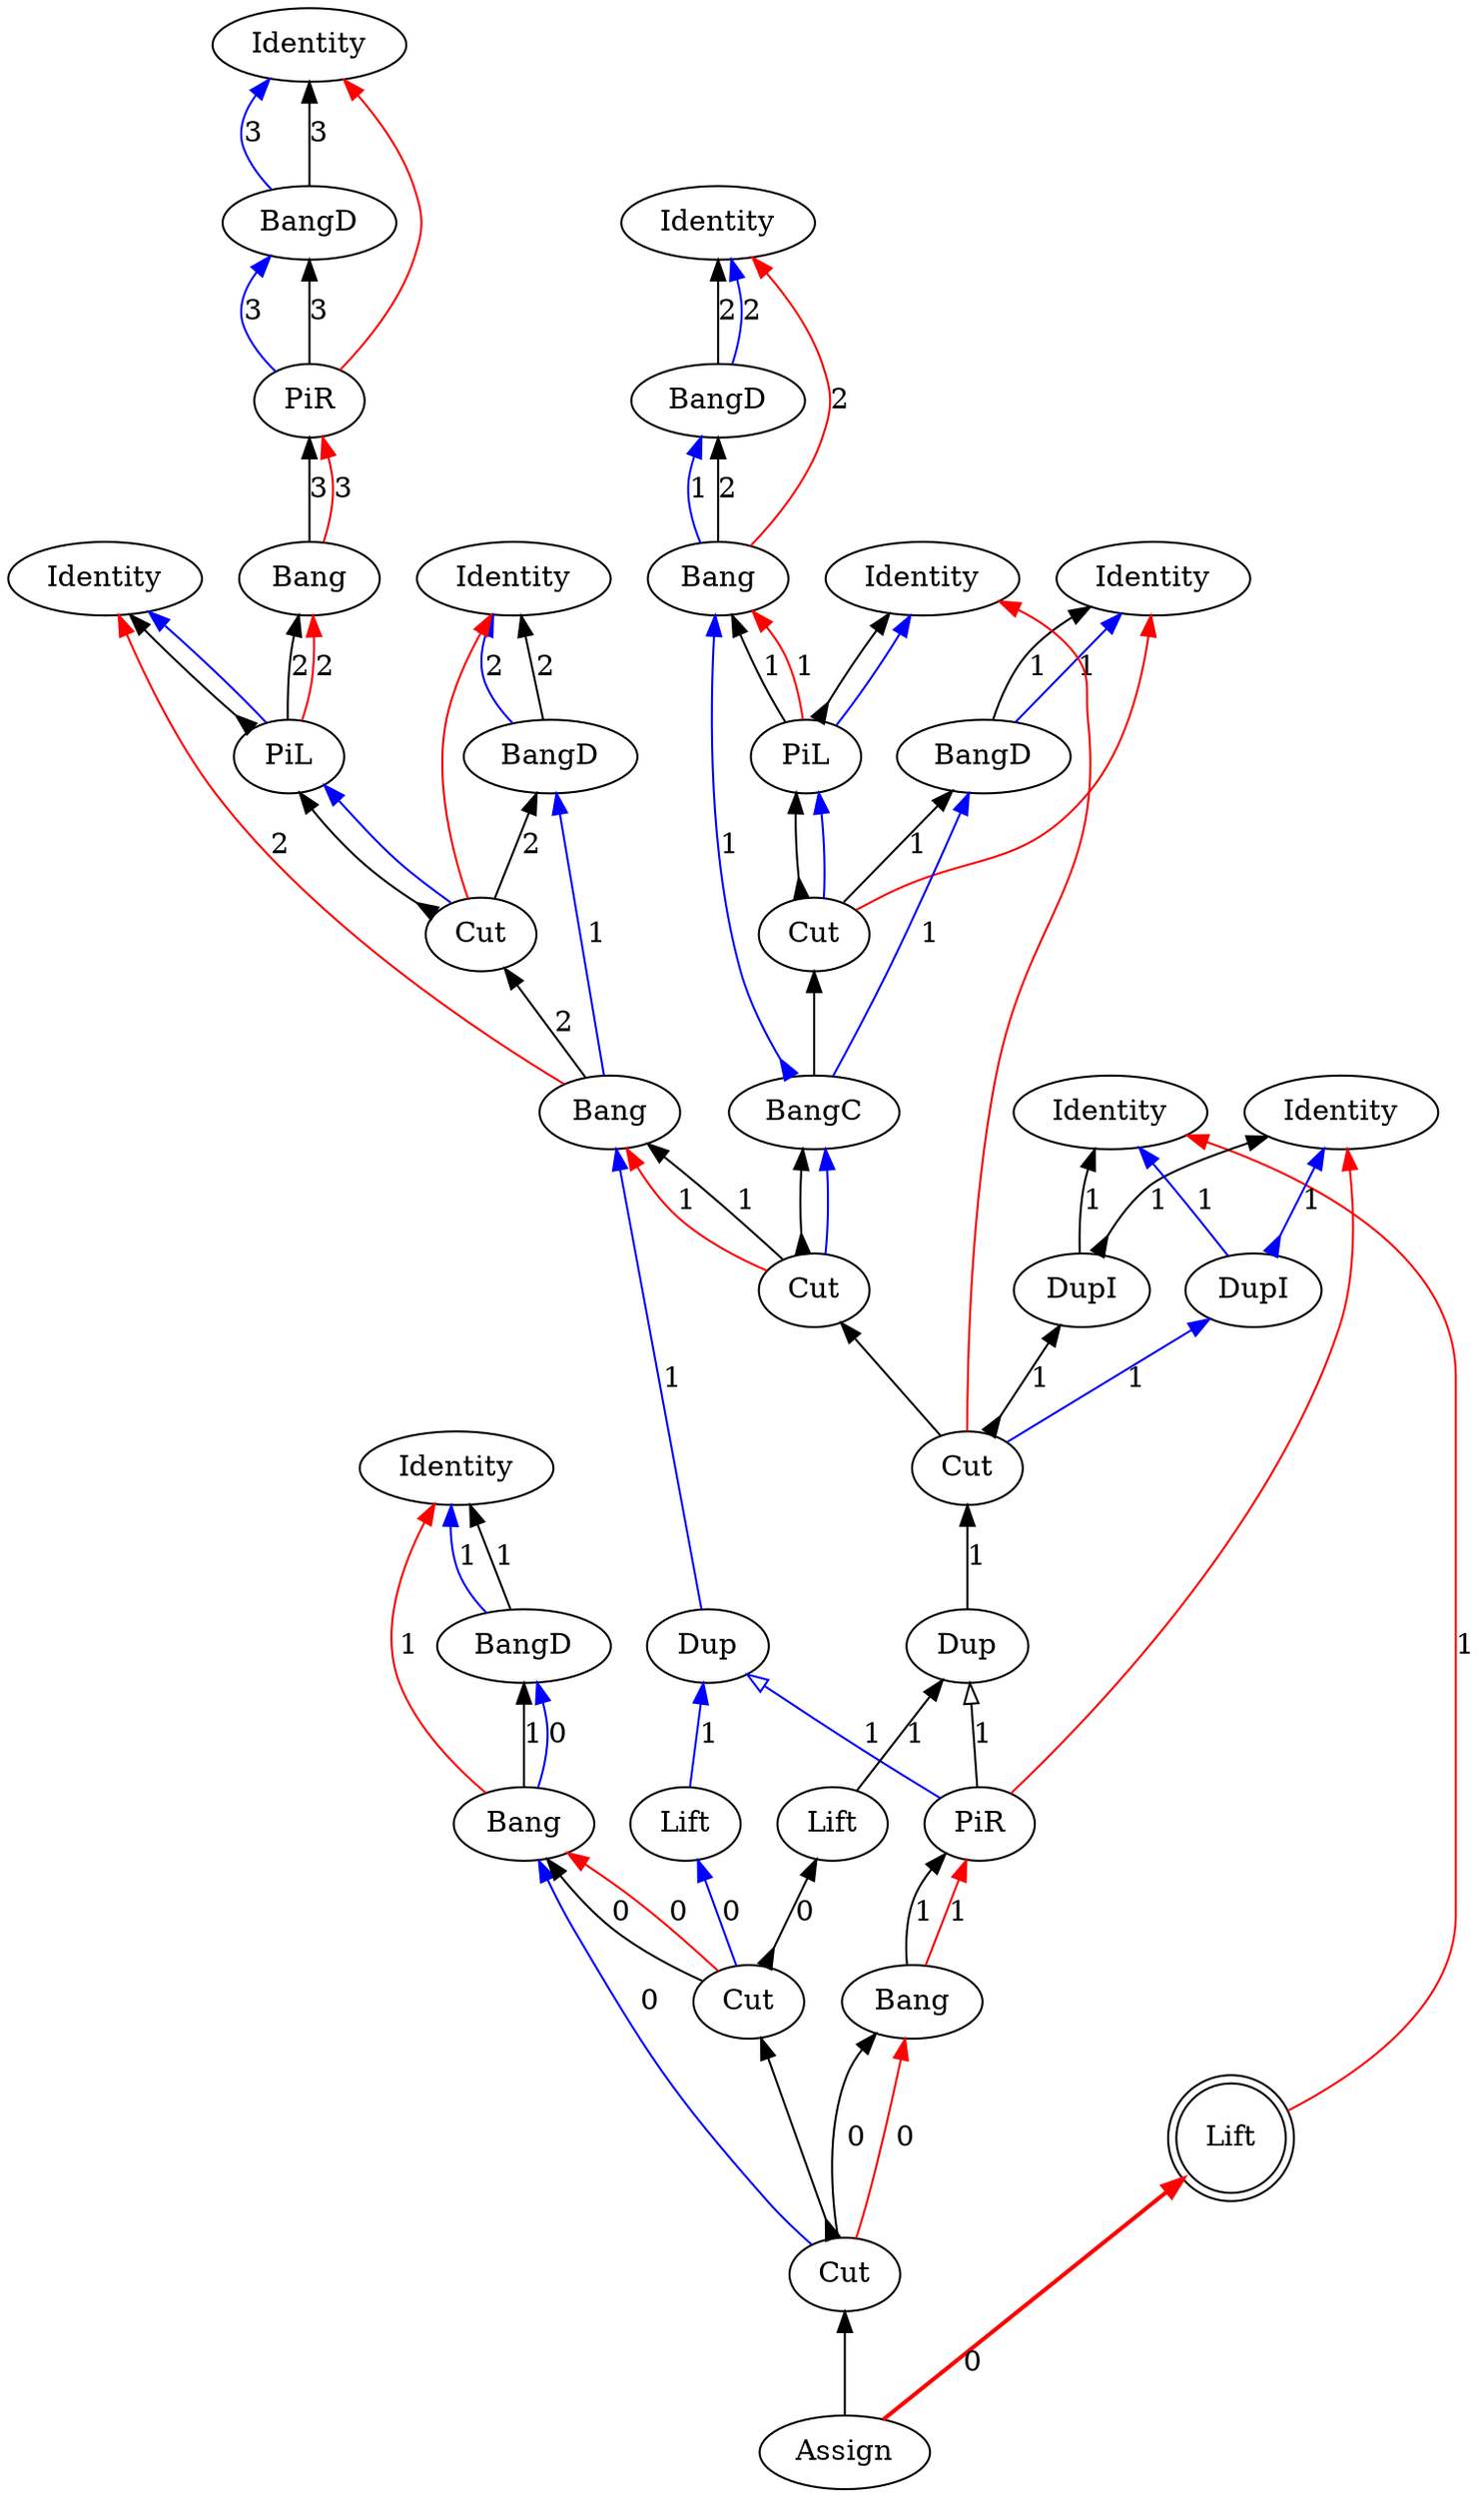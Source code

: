 digraph {
rankdir="BT"
"Identity0" [label="Identity"]
"BangD1" [label="BangD"]
"PiR2" [label="PiR"]
"Bang3" [label="Bang"]
"Identity4" [label="Identity"]
"PiL5" [label="PiL"]
"Identity6" [label="Identity"]
"BangD7" [label="BangD"]
"Cut8" [label="Cut"]
"Bang9" [label="Bang"]
"Identity10" [label="Identity"]
"BangD11" [label="BangD"]
"Bang12" [label="Bang"]
"Identity13" [label="Identity"]
"PiL14" [label="PiL"]
"Identity15" [label="Identity"]
"BangD16" [label="BangD"]
"Cut17" [label="Cut"]
"BangC18" [label="BangC"]
"Identity19" [label="Identity"]
"BangD20" [label="BangD"]
"Bang21" [label="Bang"]
"Assign22" [label="Assign"]
"Cut23" [label="Cut"]
"Cut24" [label="Cut"]
"Bang25" [label="Bang"]
"Cut26" [label="Cut"]
"PiR27" [label="PiR"]
"Dup28" [label="Dup"]
"Dup29" [label="Dup"]
"Lift30" [label="Lift"]
"Lift31" [label="Lift"]
"Lift32" [label="Lift",shape=doublecircle]
"Cut33" [label="Cut"]
"Identity34" [label="Identity"]
"Identity35" [label="Identity"]
"DupI36" [label="DupI"]
"DupI37" [label="DupI"]
"Bang21" -> "BangD20"[color=black,weight=5,tooltip="c_bseq24",label="1",arrowhead=normal,arrowtail=none,dir=both]
"Bang12" -> "BangD11"[color=black,weight=5,tooltip="c_bseq58",label="2",arrowhead=normal,arrowtail=none,dir=both]
"Bang9" -> "Cut8"[color=black,weight=5,tooltip="c_bseq67",label="2",arrowhead=normal,arrowtail=none,dir=both]
"Bang3" -> "PiR2"[color=black,weight=5,tooltip="c_bseq79",label="3",arrowhead=normal,arrowtail=none,dir=both]
"Bang25" -> "PiR27"[color=black,weight=5,tooltip="c_bseq91",label="1",arrowhead=normal,arrowtail=none,dir=both]
"Cut17" -> "PiL14"[color=black,weight=5,tooltip="c_lseq46",arrowhead=normal,arrowtail=inv,dir=both]
"Cut8" -> "PiL5"[color=black,weight=5,tooltip="c_lseq68",arrowhead=normal,arrowtail=inv,dir=both]
"Cut17" -> "BangD16"[color=black,weight=5,tooltip="c_rseq47",label="1",arrowhead=normal,arrowtail=none,dir=both]
"Cut8" -> "BangD7"[color=black,weight=5,tooltip="c_rseq69",label="2",arrowhead=normal,arrowtail=none,dir=both]
"Cut33" -> "Bang21"[color=black,weight=5,tooltip="dseq20",label="0",arrowhead=normal,arrowtail=none,dir=both]
"PiL14" -> "Bang12"[color=black,weight=5,tooltip="dseq54",label="1",arrowhead=normal,arrowtail=none,dir=both]
"Cut23" -> "Bang9"[color=black,weight=5,tooltip="dseq63",label="1",arrowhead=normal,arrowtail=none,dir=both]
"PiL5" -> "Bang3"[color=black,weight=5,tooltip="dseq76",label="2",arrowhead=normal,arrowtail=none,dir=both]
"Cut26" -> "Bang25"[color=black,weight=5,tooltip="dseq93",label="0",arrowhead=normal,arrowtail=none,dir=both]
"Lift31" -> "Dup29"[color=blue,weight=2,tooltip="h101",label="1",arrowhead=normal,arrowtail=none,dir=both]
"PiR27" -> "Dup29"[color=blue,weight=2,tooltip="h105",label="1",arrowhead=onormal,arrowtail=none,dir=both]
"Cut33" -> "Lift31"[color=blue,weight=2,tooltip="h109",label="0",arrowhead=normal,arrowtail=none,dir=both]
"Dup29" -> "Bang9"[color=blue,weight=2,tooltip="h34",label="1",arrowhead=normal,arrowtail=none,dir=both]
"Bang9" -> "BangD7"[color=blue,weight=2,tooltip="hf65",label="1",arrowhead=normal,arrowtail=none,dir=both]
"BangD7" -> "Identity6"[color=blue,weight=2,tooltip="hret73",label="2",arrowhead=normal,arrowtail=none,dir=both]
"BangD7" -> "Identity6"[color=black,weight=5,tooltip="hseq72",label="2",arrowhead=normal,arrowtail=none,dir=both]
"PiR2" -> "BangD1"[color=blue,weight=2,tooltip="i81",label="3",arrowhead=normal,arrowtail=none,dir=both]
"DupI36" -> "Identity34"[color=black,weight=5,tooltip="idseq113",label="1",arrowhead=normal,arrowtail=none,dir=both]
"DupI36" -> "Identity35"[color=black,weight=5,tooltip="idseq115",label="1",arrowhead=normal,arrowtail=inv,dir=both]
"PiL14" -> "Identity13"[color=black,weight=5,tooltip="idseq55",arrowhead=normal,arrowtail=inv,dir=both]
"Cut24" -> "DupI36"[color=black,weight=5,tooltip="idseq64",label="1",arrowhead=normal,arrowtail=inv,dir=both]
"PiL5" -> "Identity4"[color=black,weight=5,tooltip="idseq77",arrowhead=normal,arrowtail=inv,dir=both]
"BangD1" -> "Identity0"[color=blue,weight=2,tooltip="iret84",label="3",arrowhead=normal,arrowtail=none,dir=both]
"BangD1" -> "Identity0"[color=black,weight=5,tooltip="iseq83",label="3",arrowhead=normal,arrowtail=none,dir=both]
"DupI37" -> "Identity34"[color=blue,weight=2,tooltip="lret114",label="1",arrowhead=normal,arrowtail=none,dir=both]
"DupI37" -> "Identity35"[color=blue,weight=2,tooltip="lret116",label="1",arrowhead=normal,arrowtail=inv,dir=both]
"PiL14" -> "Identity13"[color=blue,weight=2,tooltip="lret53",arrowhead=normal,arrowtail=none,dir=both]
"Cut24" -> "DupI37"[color=blue,weight=2,tooltip="lret62",label="1",arrowhead=normal,arrowtail=none,dir=both]
"PiL5" -> "Identity4"[color=blue,weight=2,tooltip="lret75",arrowhead=normal,arrowtail=none,dir=both]
"Cut17" -> "PiL14"[color=blue,weight=2,tooltip="lval48",arrowhead=normal,arrowtail=none,dir=both]
"Cut8" -> "PiL5"[color=blue,weight=2,tooltip="lval70",arrowhead=normal,arrowtail=none,dir=both]
"Cut33" -> "Bang21"[color=red,weight=2,tooltip="newrret18",label="0",arrowhead=normal,arrowtail=none,dir=both]
"PiL14" -> "Bang12"[color=red,weight=2,tooltip="newrret52",label="1",arrowhead=normal,arrowtail=none,dir=both]
"Cut23" -> "Bang9"[color=red,weight=2,tooltip="newrret61",label="1",arrowhead=normal,arrowtail=none,dir=both]
"PiL5" -> "Bang3"[color=red,weight=2,tooltip="newrret74",label="2",arrowhead=normal,arrowtail=none,dir=both]
"Cut26" -> "Bang25"[color=red,weight=2,tooltip="newrret94",label="0",arrowhead=normal,arrowtail=none,dir=both]
"Bang21" -> "Identity19"[color=red,weight=2,tooltip="newrretf23",label="1",arrowhead=normal,arrowtail=none,dir=both]
"Bang12" -> "Identity10"[color=red,weight=2,tooltip="newrretf57",label="2",arrowhead=normal,arrowtail=none,dir=both]
"Bang9" -> "Identity4"[color=red,weight=2,tooltip="newrretf66",label="2",arrowhead=normal,arrowtail=none,dir=both]
"Bang3" -> "PiR2"[color=red,weight=2,tooltip="newrretf78",label="3",arrowhead=normal,arrowtail=none,dir=both]
"Bang25" -> "PiR27"[color=red,weight=2,tooltip="newrretf92",label="1",arrowhead=normal,arrowtail=none,dir=both]
"Lift32" -> "Identity34"[color=red,weight=2,tooltip="ret102",label="1",arrowhead=normal,arrowtail=none,dir=both]
"PiR27" -> "Identity35"[color=red,weight=2,tooltip="ret106",arrowhead=normal,arrowtail=none,dir=both]
"Assign22" -> "Lift32"[color=red,weight=2,tooltip="ret110",label="0",arrowhead=normal,arrowtail=none,penwidth=2,dir=both]
"Cut24" -> "Identity13"[color=red,weight=2,tooltip="ret42",arrowhead=normal,arrowtail=none,dir=both]
"PiR2" -> "Identity0"[color=red,weight=2,tooltip="ret82",arrowhead=normal,arrowtail=none,dir=both]
"Assign22" -> "Cut26"[color=black,weight=5,tooltip="retseq0",arrowhead=normal,arrowtail=none,dir=both]
"Cut17" -> "Identity15"[color=red,weight=2,tooltip="rval49",arrowhead=normal,arrowtail=none,dir=both]
"Cut8" -> "Identity6"[color=red,weight=2,tooltip="rval71",arrowhead=normal,arrowtail=none,dir=both]
"Lift30" -> "Dup28"[color=black,weight=5,tooltip="seq100",label="1",arrowhead=normal,arrowtail=none,dir=both]
"PiR27" -> "Dup28"[color=black,weight=5,tooltip="seq104",label="1",arrowhead=onormal,arrowtail=none,dir=both]
"Cut33" -> "Lift30"[color=black,weight=5,tooltip="seq108",label="0",arrowhead=normal,arrowtail=inv,dir=both]
"Dup28" -> "Cut24"[color=black,weight=5,tooltip="seq33",label="1",arrowhead=normal,arrowtail=none,dir=both]
"Cut23" -> "BangC18"[color=black,weight=5,tooltip="seq40",arrowhead=normal,arrowtail=inv,dir=both]
"BangC18" -> "Cut17"[color=black,weight=5,tooltip="seq45",arrowhead=normal,arrowtail=none,dir=both]
"PiR2" -> "BangD1"[color=black,weight=5,tooltip="seq80",label="3",arrowhead=normal,arrowtail=none,dir=both]
"Cut26" -> "Cut33"[color=black,weight=5,tooltip="seqBC95",arrowhead=normal,arrowtail=inv,dir=both]
"Cut24" -> "Cut23"[color=black,weight=5,tooltip="seqP86",arrowhead=normal,arrowtail=none,dir=both]
"Cut26" -> "Bang21"[color=blue,weight=2,tooltip="xB10",label="0",arrowhead=normal,arrowtail=none,dir=both]
"Bang21" -> "BangD20"[color=blue,weight=2,tooltip="xBf22",label="0",arrowhead=normal,arrowtail=none,dir=both]
"BangD20" -> "Identity19"[color=blue,weight=2,tooltip="xret26",label="1",arrowhead=normal,arrowtail=none,dir=both]
"BangD20" -> "Identity19"[color=black,weight=5,tooltip="xseq25",label="1",arrowhead=normal,arrowtail=none,dir=both]
"Cut23" -> "BangC18"[color=blue,weight=2,tooltip="y41",arrowhead=normal,arrowtail=none,dir=both]
"BangC18" -> "BangD16"[color=blue,weight=2,tooltip="yA43",label="1",arrowhead=normal,arrowtail=none,dir=both]
"BangC18" -> "Bang12"[color=blue,weight=2,tooltip="yB44",label="1",arrowhead=normal,arrowtail=inv,dir=both]
"Bang12" -> "BangD11"[color=blue,weight=2,tooltip="yBf56",label="1",arrowhead=normal,arrowtail=none,dir=both]
"BangD16" -> "Identity15"[color=blue,weight=2,tooltip="yret51",label="1",arrowhead=normal,arrowtail=none,dir=both]
"BangD11" -> "Identity10"[color=blue,weight=2,tooltip="yret60",label="2",arrowhead=normal,arrowtail=none,dir=both]
"BangD16" -> "Identity15"[color=black,weight=5,tooltip="yseq50",label="1",arrowhead=normal,arrowtail=none,dir=both]
"BangD11" -> "Identity10"[color=black,weight=5,tooltip="yseq59",label="2",arrowhead=normal,arrowtail=none,dir=both]
}
